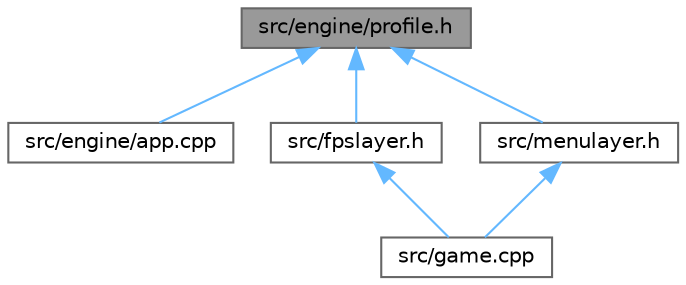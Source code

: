 digraph "src/engine/profile.h"
{
 // LATEX_PDF_SIZE
  bgcolor="transparent";
  edge [fontname=Helvetica,fontsize=10,labelfontname=Helvetica,labelfontsize=10];
  node [fontname=Helvetica,fontsize=10,shape=box,height=0.2,width=0.4];
  Node1 [label="src/engine/profile.h",height=0.2,width=0.4,color="gray40", fillcolor="grey60", style="filled", fontcolor="black",tooltip=" "];
  Node1 -> Node2 [dir="back",color="steelblue1",style="solid"];
  Node2 [label="src/engine/app.cpp",height=0.2,width=0.4,color="grey40", fillcolor="white", style="filled",URL="$d5/df2/app_8cpp.html",tooltip=" "];
  Node1 -> Node3 [dir="back",color="steelblue1",style="solid"];
  Node3 [label="src/fpslayer.h",height=0.2,width=0.4,color="grey40", fillcolor="white", style="filled",URL="$d3/d33/fpslayer_8h.html",tooltip=" "];
  Node3 -> Node4 [dir="back",color="steelblue1",style="solid"];
  Node4 [label="src/game.cpp",height=0.2,width=0.4,color="grey40", fillcolor="white", style="filled",URL="$df/dd9/game_8cpp.html",tooltip=" "];
  Node1 -> Node5 [dir="back",color="steelblue1",style="solid"];
  Node5 [label="src/menulayer.h",height=0.2,width=0.4,color="grey40", fillcolor="white", style="filled",URL="$de/dc7/menulayer_8h.html",tooltip=" "];
  Node5 -> Node4 [dir="back",color="steelblue1",style="solid"];
}
